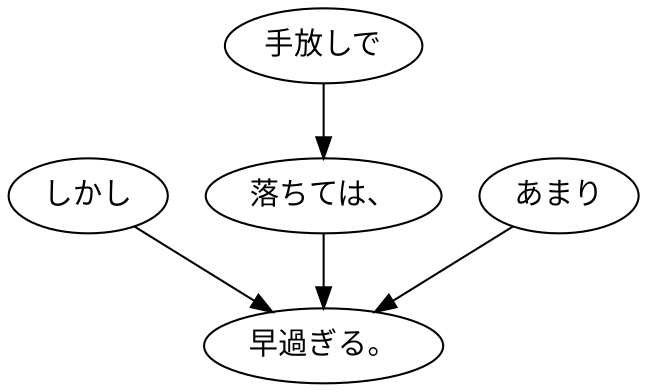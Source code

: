 digraph graph4097 {
	node0 [label="しかし"];
	node1 [label="手放しで"];
	node2 [label="落ちては、"];
	node3 [label="あまり"];
	node4 [label="早過ぎる。"];
	node0 -> node4;
	node1 -> node2;
	node2 -> node4;
	node3 -> node4;
}
